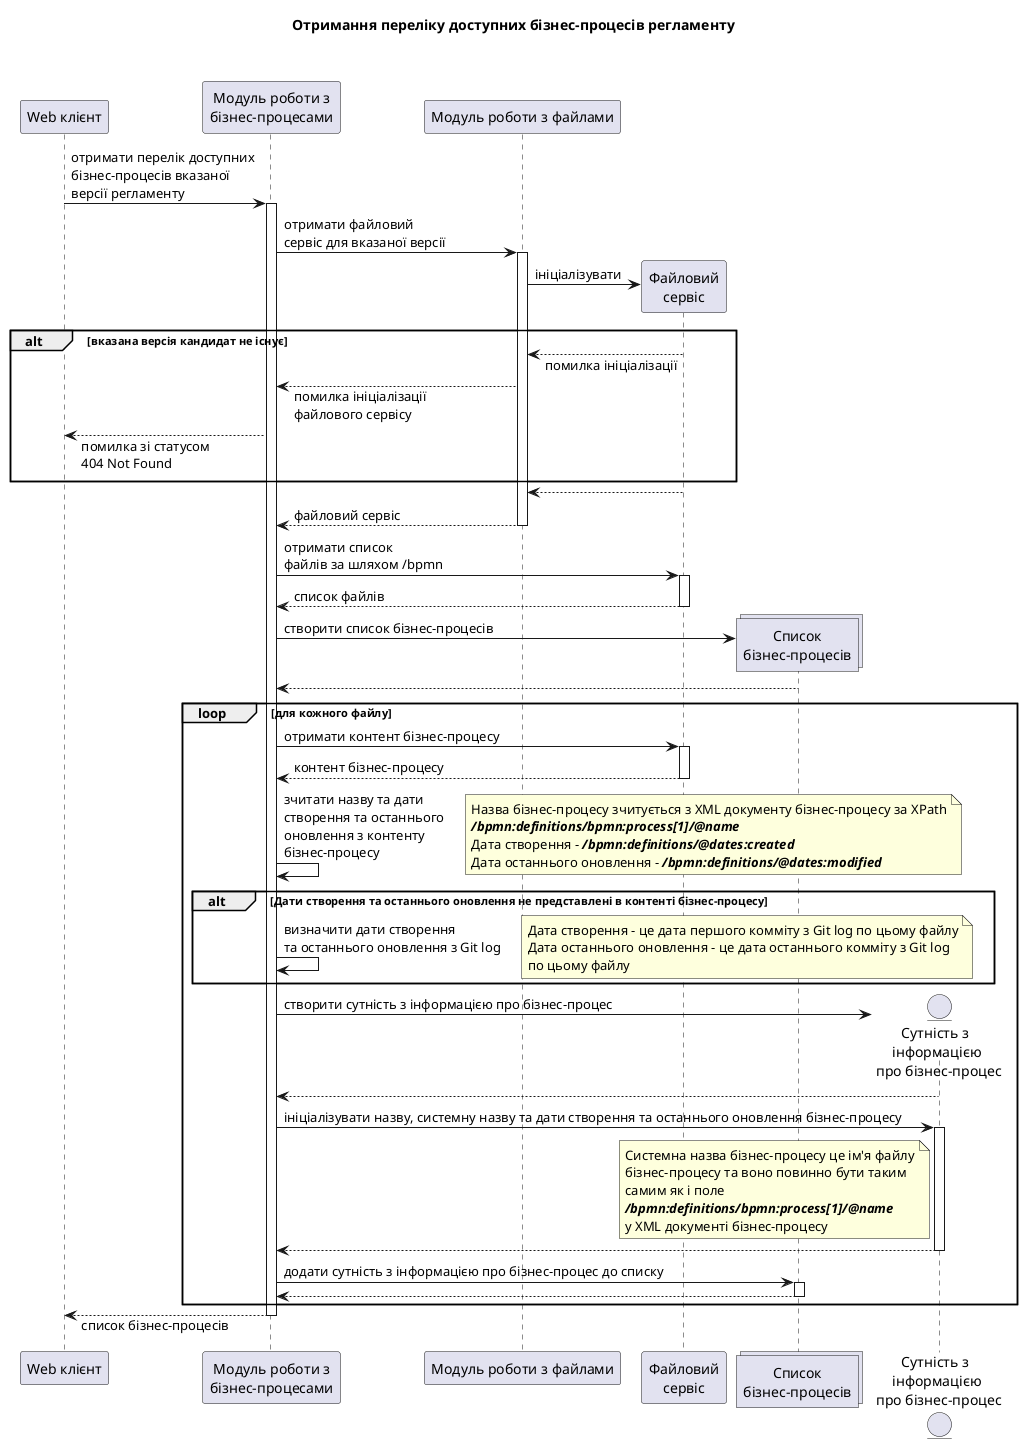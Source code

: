 @startuml
participant "Web клієнт" as client order 1
participant "Модуль роботи з\nбізнес-процесами" as businessProcessModule order 2
participant "Модуль роботи з файлами" as fileModule order 3
participant "Файловий\nсервіс" as fileService order 4
collections "Список\nбізнес-процесів" as businessProcessList order 5
entity "Сутність з \nінформацією\n про бізнес-процес" as businessProcessDto order 6

skinparam responseMessageBelowArrow true

title Отримання переліку доступних бізнес-процесів регламенту

client -> businessProcessModule: отримати перелік доступних\nбізнес-процесів вказаної\nверсії регламенту
activate businessProcessModule
  businessProcessModule -> fileModule: отримати файловий\nсервіс для вказаної версії
  activate fileModule
    create fileService
    fileModule -> fileService: ініціалізувати
    alt вказана версія кандидат не існує
      fileModule <-- fileService: помилка ініціалізації
      businessProcessModule <-- fileModule: помилка ініціалізації\nфайлового сервісу
      client <-- businessProcessModule: помилка зі статусом\n404 Not Found
    end
    fileModule <-- fileService
    return файловий сервіс
  deactivate fileModule

  businessProcessModule -> fileService: отримати список\nфайлів за шляхом /bpmn
  activate fileService
    return список файлів
  deactivate fileService

  create businessProcessList
  businessProcessModule -> businessProcessList: створити список бізнес-процесів
  return

  loop для кожного файлу
    businessProcessModule -> fileService: отримати контент бізнес-процесу
    activate fileService
    return контент бізнес-процесу
    deactivate fileService

    businessProcessModule -> businessProcessModule: зчитати назву та дати\nстворення та останнього\nоновлення з контенту\nбізнес-процесу
    note right
    Назва бізнес-процесу зчитується з XML документу бізнес-процесу за XPath
    **///bpmn:definitions/bpmn:process[1]/@name//**
    Дата створення - **///bpmn:definitions/@dates:created//**
    Дата останнього оновлення - **///bpmn:definitions/@dates:modified//**
    end note

    alt Дати створення та останнього оновлення не представлені в контенті бізнес-процесу
    businessProcessModule -> businessProcessModule: визначити дати створення\nта останнього оновлення з Git log
    note right
    Дата створення - це дата першого комміту з Git log по цьому файлу
    Дата останнього оновлення - це дата останнього комміту з Git log
    по цьому файлу
    end note
    end

    create businessProcessDto
    businessProcessModule -> businessProcessDto: створити сутність з інформацією про бізнес-процес
    return

    businessProcessModule -> businessProcessDto: ініціалізувати назву, системну назву та дати створення та останнього оновлення бізнес-процесу
    note left of businessProcessDto
    Системна назва бізнес-процесу це ім'я файлу
    бізнес-процесу та воно повинно бути таким
    самим як і поле
    **///bpmn:definitions/bpmn:process[1]/@name//**
    у XML документі бізнес-процесу
    end note
    activate businessProcessDto
    return
    deactivate businessProcessDto

    businessProcessModule -> businessProcessList: додати сутність з інформацією про бізнес-процес до списку
    activate businessProcessList
    return
    deactivate businessProcessList
  end

  client <-- businessProcessModule: список бізнес-процесів

deactivate businessProcessModule
@enduml